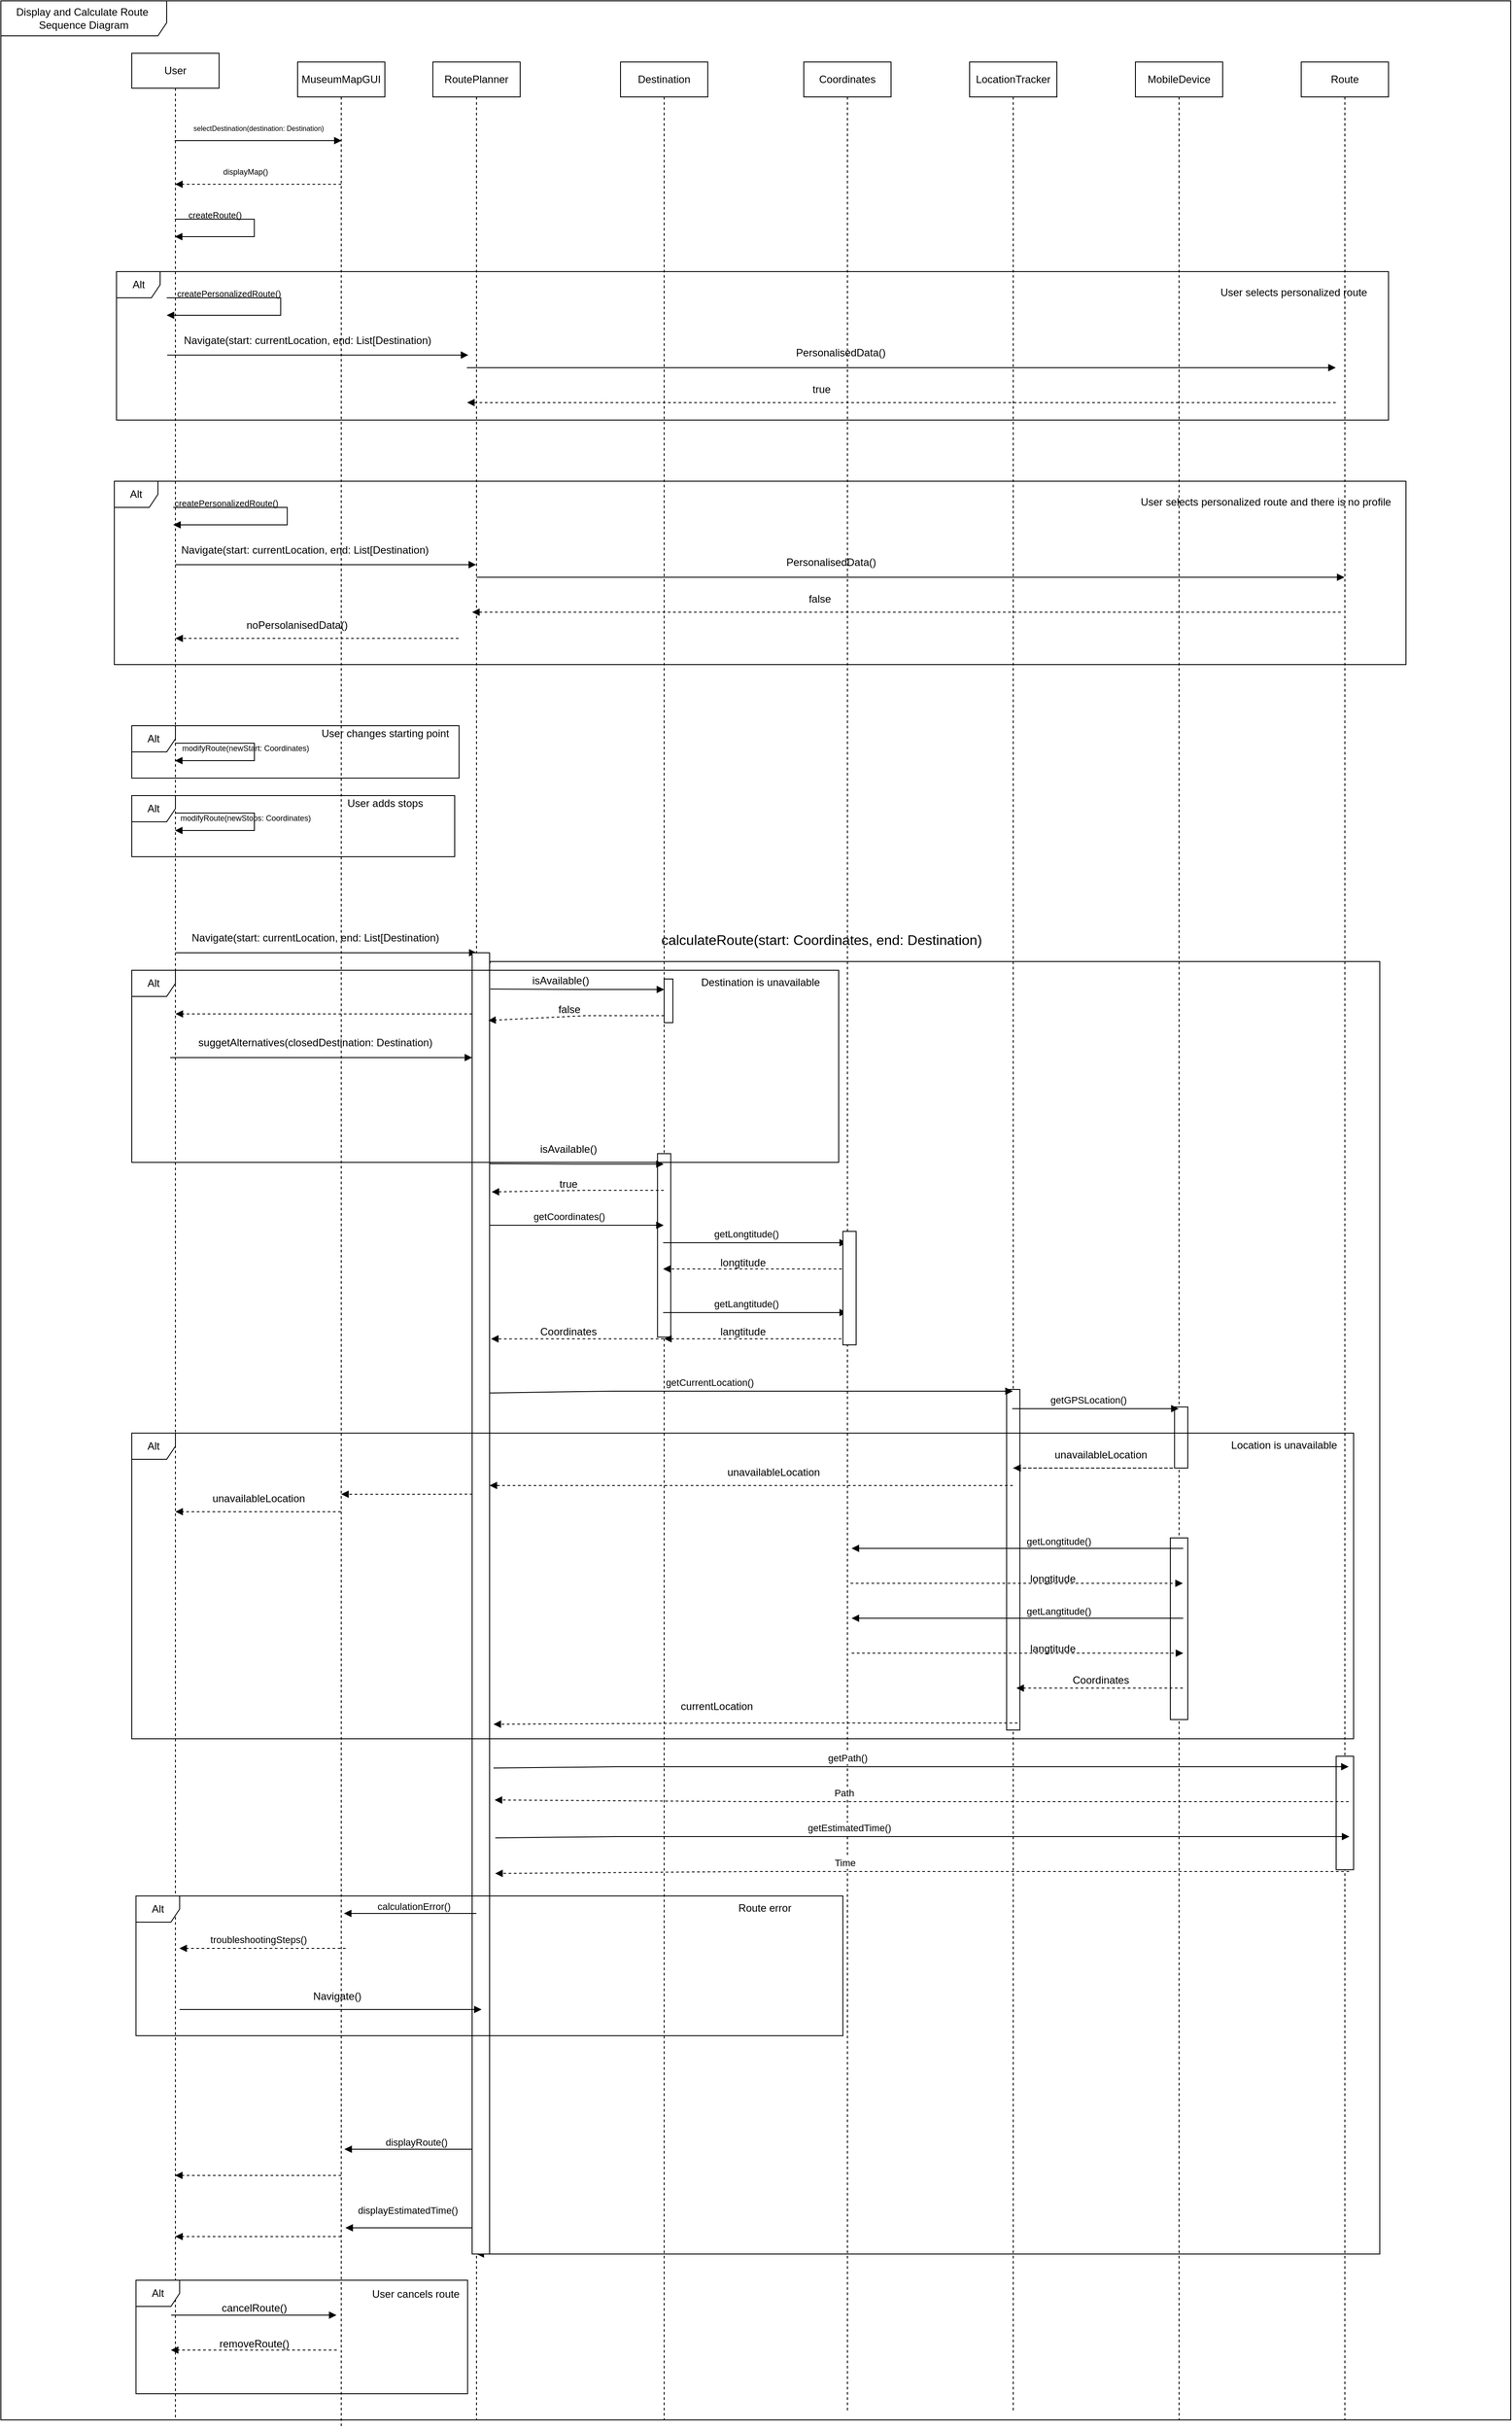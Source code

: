 <mxfile version="26.2.13">
  <diagram name="Page-1" id="kJih2EVv_8KnTAs_L_VF">
    <mxGraphModel dx="2938" dy="3334" grid="1" gridSize="10" guides="1" tooltips="1" connect="1" arrows="1" fold="1" page="1" pageScale="1" pageWidth="850" pageHeight="1100" math="0" shadow="0">
      <root>
        <mxCell id="0" />
        <mxCell id="1" parent="0" />
        <mxCell id="w3oup3Zo58hLr9Lpajqg-17" value="MobileDevice" style="shape=umlLifeline;perimeter=lifelinePerimeter;whiteSpace=wrap;html=1;container=1;dropTarget=0;collapsible=0;recursiveResize=0;outlineConnect=0;portConstraint=eastwest;newEdgeStyle={&quot;edgeStyle&quot;:&quot;elbowEdgeStyle&quot;,&quot;elbow&quot;:&quot;vertical&quot;,&quot;curved&quot;:0,&quot;rounded&quot;:0};" parent="1" vertex="1">
          <mxGeometry x="1250" y="-1460" width="100" height="2700" as="geometry" />
        </mxCell>
        <mxCell id="AUqQ7xuA4GsBrQX3amAf-10" value="" style="rounded=0;dashed=0;" parent="1" vertex="1">
          <mxGeometry x="1294.81" y="80" width="15.19" height="70" as="geometry" />
        </mxCell>
        <mxCell id="w3oup3Zo58hLr9Lpajqg-15" value="LocationTracker" style="shape=umlLifeline;perimeter=lifelinePerimeter;whiteSpace=wrap;html=1;container=1;dropTarget=0;collapsible=0;recursiveResize=0;outlineConnect=0;portConstraint=eastwest;newEdgeStyle={&quot;edgeStyle&quot;:&quot;elbowEdgeStyle&quot;,&quot;elbow&quot;:&quot;vertical&quot;,&quot;curved&quot;:0,&quot;rounded&quot;:0};" parent="1" vertex="1">
          <mxGeometry x="1060" y="-1460" width="100" height="2690" as="geometry" />
        </mxCell>
        <mxCell id="AUqQ7xuA4GsBrQX3amAf-7" value="" style="rounded=0;dashed=0;" parent="1" vertex="1">
          <mxGeometry x="1102.41" y="60" width="15.19" height="390" as="geometry" />
        </mxCell>
        <mxCell id="w3oup3Zo58hLr9Lpajqg-12" value="Destination" style="shape=umlLifeline;perimeter=lifelinePerimeter;whiteSpace=wrap;html=1;container=1;dropTarget=0;collapsible=0;recursiveResize=0;outlineConnect=0;portConstraint=eastwest;newEdgeStyle={&quot;edgeStyle&quot;:&quot;elbowEdgeStyle&quot;,&quot;elbow&quot;:&quot;vertical&quot;,&quot;curved&quot;:0,&quot;rounded&quot;:0};" parent="1" vertex="1">
          <mxGeometry x="660" y="-1460" width="100" height="2700" as="geometry" />
        </mxCell>
        <mxCell id="AUqQ7xuA4GsBrQX3amAf-4" value="" style="rounded=0;dashed=0;" parent="1" vertex="1">
          <mxGeometry x="702.4" y="-210" width="15.19" height="210" as="geometry" />
        </mxCell>
        <mxCell id="AUqQ7xuA4GsBrQX3amAf-2" value="" style="rounded=0;dashed=0;" parent="1" vertex="1">
          <mxGeometry x="1290" y="230" width="20" height="208" as="geometry" />
        </mxCell>
        <mxCell id="w3oup3Zo58hLr9Lpajqg-77" value="Route" style="shape=umlLifeline;perimeter=lifelinePerimeter;whiteSpace=wrap;html=1;container=1;dropTarget=0;collapsible=0;recursiveResize=0;outlineConnect=0;portConstraint=eastwest;newEdgeStyle={&quot;edgeStyle&quot;:&quot;elbowEdgeStyle&quot;,&quot;elbow&quot;:&quot;vertical&quot;,&quot;curved&quot;:0,&quot;rounded&quot;:0};" parent="1" vertex="1">
          <mxGeometry x="1440" y="-1460" width="100" height="2700" as="geometry" />
        </mxCell>
        <mxCell id="AUqQ7xuA4GsBrQX3amAf-1" value="" style="rounded=0;dashed=0;" parent="1" vertex="1">
          <mxGeometry x="1480" y="480" width="20" height="130" as="geometry" />
        </mxCell>
        <mxCell id="giSu3xgfnJtw4W87moCO-10" value="Display and Calculate Route&amp;nbsp;&lt;div&gt;Sequence Diagram&lt;/div&gt;" style="shape=umlFrame;whiteSpace=wrap;html=1;pointerEvents=0;width=190;height=40;" parent="1" vertex="1">
          <mxGeometry x="-50" y="-1530" width="1730" height="2770" as="geometry" />
        </mxCell>
        <mxCell id="w3oup3Zo58hLr9Lpajqg-8" value="User" style="shape=umlLifeline;perimeter=lifelinePerimeter;whiteSpace=wrap;html=1;container=1;dropTarget=0;collapsible=0;recursiveResize=0;outlineConnect=0;portConstraint=eastwest;newEdgeStyle={&quot;edgeStyle&quot;:&quot;elbowEdgeStyle&quot;,&quot;elbow&quot;:&quot;vertical&quot;,&quot;curved&quot;:0,&quot;rounded&quot;:0};" parent="1" vertex="1">
          <mxGeometry x="100" y="-1470" width="100" height="2710" as="geometry" />
        </mxCell>
        <mxCell id="w3oup3Zo58hLr9Lpajqg-11" value="RoutePlanner" style="shape=umlLifeline;perimeter=lifelinePerimeter;whiteSpace=wrap;html=1;container=1;dropTarget=0;collapsible=0;recursiveResize=0;outlineConnect=0;portConstraint=eastwest;newEdgeStyle={&quot;edgeStyle&quot;:&quot;elbowEdgeStyle&quot;,&quot;elbow&quot;:&quot;vertical&quot;,&quot;curved&quot;:0,&quot;rounded&quot;:0};" parent="1" vertex="1">
          <mxGeometry x="445" y="-1460" width="100" height="2700" as="geometry" />
        </mxCell>
        <mxCell id="w3oup3Zo58hLr9Lpajqg-13" value="Coordinates" style="shape=umlLifeline;perimeter=lifelinePerimeter;whiteSpace=wrap;html=1;container=1;dropTarget=0;collapsible=0;recursiveResize=0;outlineConnect=0;portConstraint=eastwest;newEdgeStyle={&quot;edgeStyle&quot;:&quot;elbowEdgeStyle&quot;,&quot;elbow&quot;:&quot;vertical&quot;,&quot;curved&quot;:0,&quot;rounded&quot;:0};" parent="1" vertex="1">
          <mxGeometry x="870" y="-1460" width="100" height="2690" as="geometry" />
        </mxCell>
        <mxCell id="w3oup3Zo58hLr9Lpajqg-18" value="MuseumMapGUI" style="shape=umlLifeline;perimeter=lifelinePerimeter;whiteSpace=wrap;html=1;container=1;dropTarget=0;collapsible=0;recursiveResize=0;outlineConnect=0;portConstraint=eastwest;newEdgeStyle={&quot;edgeStyle&quot;:&quot;elbowEdgeStyle&quot;,&quot;elbow&quot;:&quot;vertical&quot;,&quot;curved&quot;:0,&quot;rounded&quot;:0};" parent="1" vertex="1">
          <mxGeometry x="290" y="-1460" width="100" height="2710" as="geometry" />
        </mxCell>
        <mxCell id="w3oup3Zo58hLr9Lpajqg-23" value="" style="html=1;verticalAlign=bottom;labelBackgroundColor=none;endArrow=block;endFill=1;rounded=0;entryX=0.512;entryY=0.092;entryDx=0;entryDy=0;entryPerimeter=0;" parent="1" edge="1">
          <mxGeometry width="160" relative="1" as="geometry">
            <mxPoint x="149.194" y="-1370" as="sourcePoint" />
            <mxPoint x="340.43" y="-1370" as="targetPoint" />
          </mxGeometry>
        </mxCell>
        <mxCell id="w3oup3Zo58hLr9Lpajqg-29" value="&lt;font style=&quot;font-size: 8px;&quot;&gt;selectDestination(destination: Destination)&lt;/font&gt;" style="text;html=1;align=center;verticalAlign=middle;resizable=0;points=[];autosize=1;strokeColor=none;fillColor=none;" parent="1" vertex="1">
          <mxGeometry x="159.87" y="-1400" width="170" height="30" as="geometry" />
        </mxCell>
        <mxCell id="w3oup3Zo58hLr9Lpajqg-32" value="&lt;font style=&quot;font-size: 9px;&quot;&gt;displayMap()&lt;/font&gt;" style="text;html=1;align=center;verticalAlign=middle;resizable=0;points=[];autosize=1;strokeColor=none;fillColor=none;" parent="1" vertex="1">
          <mxGeometry x="189.87" y="-1350" width="80" height="30" as="geometry" />
        </mxCell>
        <mxCell id="w3oup3Zo58hLr9Lpajqg-33" value="&lt;font&gt;createRoute()&lt;/font&gt;" style="text;html=1;align=center;verticalAlign=middle;resizable=0;points=[];autosize=1;strokeColor=none;fillColor=none;fontSize=10;" parent="1" vertex="1">
          <mxGeometry x="154.87" y="-1300" width="80" height="30" as="geometry" />
        </mxCell>
        <mxCell id="w3oup3Zo58hLr9Lpajqg-34" value="" style="html=1;verticalAlign=bottom;labelBackgroundColor=none;endArrow=block;endFill=1;rounded=0;exitX=1.044;exitY=0.008;exitDx=0;exitDy=0;exitPerimeter=0;" parent="1" source="w3oup3Zo58hLr9Lpajqg-95" target="w3oup3Zo58hLr9Lpajqg-11" edge="1">
          <mxGeometry width="160" relative="1" as="geometry">
            <mxPoint x="425.0" y="-440" as="sourcePoint" />
            <mxPoint x="664.8" y="-440" as="targetPoint" />
            <Array as="points">
              <mxPoint x="510" y="-430" />
              <mxPoint x="550" y="-430" />
              <mxPoint x="1530" y="-430" />
              <mxPoint x="1530" y="410" />
              <mxPoint x="1530" y="1050" />
              <mxPoint x="1020" y="1050" />
            </Array>
          </mxGeometry>
        </mxCell>
        <mxCell id="w3oup3Zo58hLr9Lpajqg-38" value="" style="html=1;verticalAlign=bottom;labelBackgroundColor=none;endArrow=block;endFill=1;rounded=0;entryX=0.25;entryY=0;entryDx=0;entryDy=0;" parent="1" source="w3oup3Zo58hLr9Lpajqg-8" target="w3oup3Zo58hLr9Lpajqg-95" edge="1">
          <mxGeometry width="160" relative="1" as="geometry">
            <mxPoint x="190.0" y="-450" as="sourcePoint" />
            <mxPoint x="309.8" y="-450" as="targetPoint" />
            <Array as="points">
              <mxPoint x="320" y="-440" />
            </Array>
          </mxGeometry>
        </mxCell>
        <mxCell id="w3oup3Zo58hLr9Lpajqg-39" value="Navigate(start: currentLocation, end: List[Destination)" style="text;html=1;align=center;verticalAlign=middle;resizable=0;points=[];autosize=1;strokeColor=none;fillColor=none;" parent="1" vertex="1">
          <mxGeometry x="155" y="-472" width="310" height="30" as="geometry" />
        </mxCell>
        <mxCell id="w3oup3Zo58hLr9Lpajqg-35" value="&lt;font style=&quot;font-size: 16px;&quot;&gt;calculateRoute(start: Coordinates, end: Destination)&lt;/font&gt;" style="text;html=1;align=center;verticalAlign=middle;resizable=0;points=[];autosize=1;strokeColor=none;fillColor=none;" parent="1" vertex="1">
          <mxGeometry x="695" y="-470" width="390" height="30" as="geometry" />
        </mxCell>
        <mxCell id="w3oup3Zo58hLr9Lpajqg-42" value="" style="html=1;verticalAlign=bottom;labelBackgroundColor=none;endArrow=block;endFill=1;rounded=0;exitX=1.017;exitY=0.07;exitDx=0;exitDy=0;exitPerimeter=0;" parent="1" edge="1">
          <mxGeometry width="160" relative="1" as="geometry">
            <mxPoint x="510.34" y="-198.5" as="sourcePoint" />
            <mxPoint x="709.5" y="-198" as="targetPoint" />
            <Array as="points">
              <mxPoint x="610" y="-198" />
            </Array>
          </mxGeometry>
        </mxCell>
        <mxCell id="w3oup3Zo58hLr9Lpajqg-44" value="" style="html=1;verticalAlign=bottom;labelBackgroundColor=none;endArrow=block;endFill=1;dashed=1;rounded=0;entryX=1.117;entryY=0.108;entryDx=0;entryDy=0;entryPerimeter=0;" parent="1" edge="1">
          <mxGeometry width="160" relative="1" as="geometry">
            <mxPoint x="709.5" y="-168" as="sourcePoint" />
            <mxPoint x="512.34" y="-166.2" as="targetPoint" />
            <Array as="points">
              <mxPoint x="620" y="-168" />
            </Array>
          </mxGeometry>
        </mxCell>
        <mxCell id="w3oup3Zo58hLr9Lpajqg-45" value="true" style="text;html=1;align=center;verticalAlign=middle;resizable=0;points=[];autosize=1;strokeColor=none;fillColor=none;" parent="1" vertex="1">
          <mxGeometry x="580" y="-190" width="40" height="30" as="geometry" />
        </mxCell>
        <mxCell id="w3oup3Zo58hLr9Lpajqg-46" value="" style="html=1;verticalAlign=bottom;labelBackgroundColor=none;endArrow=block;endFill=1;rounded=0;exitX=1.017;exitY=0.153;exitDx=0;exitDy=0;exitPerimeter=0;" parent="1" edge="1">
          <mxGeometry width="160" relative="1" as="geometry">
            <mxPoint x="510.34" y="-127.95" as="sourcePoint" />
            <mxPoint x="709.5" y="-128" as="targetPoint" />
            <Array as="points">
              <mxPoint x="610" y="-128" />
            </Array>
          </mxGeometry>
        </mxCell>
        <mxCell id="w3oup3Zo58hLr9Lpajqg-47" value="getCoordinates()" style="edgeLabel;html=1;align=center;verticalAlign=middle;resizable=0;points=[];" parent="w3oup3Zo58hLr9Lpajqg-46" vertex="1" connectable="0">
          <mxGeometry x="-0.193" y="1" relative="1" as="geometry">
            <mxPoint x="10" y="-9" as="offset" />
          </mxGeometry>
        </mxCell>
        <mxCell id="w3oup3Zo58hLr9Lpajqg-48" value="" style="html=1;verticalAlign=bottom;labelBackgroundColor=none;endArrow=block;endFill=1;rounded=0;" parent="1" edge="1">
          <mxGeometry width="160" relative="1" as="geometry">
            <mxPoint x="708.833" y="-108" as="sourcePoint" />
            <mxPoint x="919.5" y="-108" as="targetPoint" />
            <Array as="points">
              <mxPoint x="810" y="-108" />
            </Array>
          </mxGeometry>
        </mxCell>
        <mxCell id="w3oup3Zo58hLr9Lpajqg-49" value="getLongtitude()" style="edgeLabel;html=1;align=center;verticalAlign=middle;resizable=0;points=[];" parent="w3oup3Zo58hLr9Lpajqg-48" vertex="1" connectable="0">
          <mxGeometry x="-0.193" y="1" relative="1" as="geometry">
            <mxPoint x="10" y="-9" as="offset" />
          </mxGeometry>
        </mxCell>
        <mxCell id="w3oup3Zo58hLr9Lpajqg-50" value="" style="html=1;verticalAlign=bottom;labelBackgroundColor=none;endArrow=block;endFill=1;dashed=1;rounded=0;" parent="1" edge="1">
          <mxGeometry width="160" relative="1" as="geometry">
            <mxPoint x="919.5" y="-78" as="sourcePoint" />
            <mxPoint x="708.833" y="-78" as="targetPoint" />
            <Array as="points">
              <mxPoint x="810" y="-78" />
            </Array>
          </mxGeometry>
        </mxCell>
        <mxCell id="w3oup3Zo58hLr9Lpajqg-51" value="longtitude" style="text;html=1;align=center;verticalAlign=middle;resizable=0;points=[];autosize=1;strokeColor=none;fillColor=none;" parent="1" vertex="1">
          <mxGeometry x="760" y="-100" width="80" height="30" as="geometry" />
        </mxCell>
        <mxCell id="w3oup3Zo58hLr9Lpajqg-52" value="" style="html=1;verticalAlign=bottom;labelBackgroundColor=none;endArrow=block;endFill=1;rounded=0;" parent="1" edge="1">
          <mxGeometry width="160" relative="1" as="geometry">
            <mxPoint x="708.833" y="-28" as="sourcePoint" />
            <mxPoint x="919.5" y="-28" as="targetPoint" />
            <Array as="points">
              <mxPoint x="810" y="-28" />
            </Array>
          </mxGeometry>
        </mxCell>
        <mxCell id="w3oup3Zo58hLr9Lpajqg-53" value="getLangtitude()" style="edgeLabel;html=1;align=center;verticalAlign=middle;resizable=0;points=[];" parent="w3oup3Zo58hLr9Lpajqg-52" vertex="1" connectable="0">
          <mxGeometry x="-0.193" y="1" relative="1" as="geometry">
            <mxPoint x="10" y="-9" as="offset" />
          </mxGeometry>
        </mxCell>
        <mxCell id="w3oup3Zo58hLr9Lpajqg-54" value="" style="html=1;verticalAlign=bottom;labelBackgroundColor=none;endArrow=block;endFill=1;dashed=1;rounded=0;" parent="1" edge="1">
          <mxGeometry width="160" relative="1" as="geometry">
            <mxPoint x="919" y="2" as="sourcePoint" />
            <mxPoint x="710" y="2" as="targetPoint" />
            <Array as="points">
              <mxPoint x="810" y="2" />
            </Array>
          </mxGeometry>
        </mxCell>
        <mxCell id="w3oup3Zo58hLr9Lpajqg-55" value="langtitude" style="text;html=1;align=center;verticalAlign=middle;resizable=0;points=[];autosize=1;strokeColor=none;fillColor=none;" parent="1" vertex="1">
          <mxGeometry x="760" y="-21" width="80" height="30" as="geometry" />
        </mxCell>
        <mxCell id="w3oup3Zo58hLr9Lpajqg-56" value="" style="html=1;verticalAlign=bottom;labelBackgroundColor=none;endArrow=block;endFill=1;dashed=1;rounded=0;entryX=1.083;entryY=0.306;entryDx=0;entryDy=0;entryPerimeter=0;" parent="1" edge="1">
          <mxGeometry width="160" relative="1" as="geometry">
            <mxPoint x="709.5" y="2" as="sourcePoint" />
            <mxPoint x="511.66" y="2.1" as="targetPoint" />
            <Array as="points">
              <mxPoint x="600" y="2" />
            </Array>
          </mxGeometry>
        </mxCell>
        <mxCell id="w3oup3Zo58hLr9Lpajqg-57" value="Coordinates" style="text;html=1;align=center;verticalAlign=middle;resizable=0;points=[];autosize=1;strokeColor=none;fillColor=none;" parent="1" vertex="1">
          <mxGeometry x="555" y="-21" width="90" height="30" as="geometry" />
        </mxCell>
        <mxCell id="w3oup3Zo58hLr9Lpajqg-58" value="" style="html=1;verticalAlign=bottom;labelBackgroundColor=none;endArrow=block;endFill=1;rounded=0;exitX=0.95;exitY=0.379;exitDx=0;exitDy=0;exitPerimeter=0;" parent="1" edge="1">
          <mxGeometry width="160" relative="1" as="geometry">
            <mxPoint x="509.0" y="64.15" as="sourcePoint" />
            <mxPoint x="1109.5" y="62" as="targetPoint" />
            <Array as="points">
              <mxPoint x="611" y="62.47" />
              <mxPoint x="650" y="62" />
              <mxPoint x="680" y="62" />
            </Array>
          </mxGeometry>
        </mxCell>
        <mxCell id="w3oup3Zo58hLr9Lpajqg-59" value="getCurrentLocation()" style="edgeLabel;html=1;align=center;verticalAlign=middle;resizable=0;points=[];" parent="w3oup3Zo58hLr9Lpajqg-58" vertex="1" connectable="0">
          <mxGeometry x="-0.193" y="1" relative="1" as="geometry">
            <mxPoint x="10" y="-9" as="offset" />
          </mxGeometry>
        </mxCell>
        <mxCell id="w3oup3Zo58hLr9Lpajqg-60" value="" style="html=1;verticalAlign=bottom;labelBackgroundColor=none;endArrow=block;endFill=1;rounded=0;" parent="1" edge="1">
          <mxGeometry width="160" relative="1" as="geometry">
            <mxPoint x="1108.833" y="82" as="sourcePoint" />
            <mxPoint x="1299.5" y="82" as="targetPoint" />
            <Array as="points">
              <mxPoint x="1140" y="82" />
              <mxPoint x="1230" y="82" />
            </Array>
          </mxGeometry>
        </mxCell>
        <mxCell id="w3oup3Zo58hLr9Lpajqg-61" value="getGPSLocation()" style="edgeLabel;html=1;align=center;verticalAlign=middle;resizable=0;points=[];" parent="w3oup3Zo58hLr9Lpajqg-60" vertex="1" connectable="0">
          <mxGeometry x="-0.193" y="1" relative="1" as="geometry">
            <mxPoint x="10" y="-9" as="offset" />
          </mxGeometry>
        </mxCell>
        <mxCell id="w3oup3Zo58hLr9Lpajqg-62" value="" style="html=1;verticalAlign=bottom;labelBackgroundColor=none;endArrow=block;endFill=1;rounded=0;" parent="1" edge="1">
          <mxGeometry width="160" relative="1" as="geometry">
            <mxPoint x="1304.76" y="242" as="sourcePoint" />
            <mxPoint x="924.851" y="242" as="targetPoint" />
            <Array as="points">
              <mxPoint x="1165.26" y="242" />
            </Array>
          </mxGeometry>
        </mxCell>
        <mxCell id="w3oup3Zo58hLr9Lpajqg-63" value="getLongtitude()" style="edgeLabel;html=1;align=center;verticalAlign=middle;resizable=0;points=[];" parent="w3oup3Zo58hLr9Lpajqg-62" vertex="1" connectable="0">
          <mxGeometry x="-0.193" y="1" relative="1" as="geometry">
            <mxPoint x="10" y="-9" as="offset" />
          </mxGeometry>
        </mxCell>
        <mxCell id="w3oup3Zo58hLr9Lpajqg-64" value="" style="html=1;verticalAlign=bottom;labelBackgroundColor=none;endArrow=block;endFill=1;rounded=0;" parent="1" edge="1">
          <mxGeometry width="160" relative="1" as="geometry">
            <mxPoint x="1304.76" y="322" as="sourcePoint" />
            <mxPoint x="924.851" y="322" as="targetPoint" />
            <Array as="points">
              <mxPoint x="1110.76" y="322" />
            </Array>
          </mxGeometry>
        </mxCell>
        <mxCell id="w3oup3Zo58hLr9Lpajqg-65" value="getLangtitude()" style="edgeLabel;html=1;align=center;verticalAlign=middle;resizable=0;points=[];" parent="w3oup3Zo58hLr9Lpajqg-64" vertex="1" connectable="0">
          <mxGeometry x="-0.193" y="1" relative="1" as="geometry">
            <mxPoint x="10" y="-9" as="offset" />
          </mxGeometry>
        </mxCell>
        <mxCell id="w3oup3Zo58hLr9Lpajqg-66" value="" style="html=1;verticalAlign=bottom;labelBackgroundColor=none;endArrow=block;endFill=1;dashed=1;rounded=0;" parent="1" edge="1">
          <mxGeometry width="160" relative="1" as="geometry">
            <mxPoint x="923.643" y="282" as="sourcePoint" />
            <mxPoint x="1304.31" y="282" as="targetPoint" />
            <Array as="points">
              <mxPoint x="1110.31" y="282" />
            </Array>
          </mxGeometry>
        </mxCell>
        <mxCell id="w3oup3Zo58hLr9Lpajqg-67" value="" style="html=1;verticalAlign=bottom;labelBackgroundColor=none;endArrow=block;endFill=1;dashed=1;rounded=0;" parent="1" edge="1">
          <mxGeometry width="160" relative="1" as="geometry">
            <mxPoint x="924.851" y="362" as="sourcePoint" />
            <mxPoint x="1304.76" y="362" as="targetPoint" />
            <Array as="points">
              <mxPoint x="1120.76" y="362" />
            </Array>
          </mxGeometry>
        </mxCell>
        <mxCell id="w3oup3Zo58hLr9Lpajqg-68" value="langtitude" style="text;html=1;align=center;verticalAlign=middle;resizable=0;points=[];autosize=1;strokeColor=none;fillColor=none;" parent="1" vertex="1">
          <mxGeometry x="1114.81" y="342" width="80" height="30" as="geometry" />
        </mxCell>
        <mxCell id="w3oup3Zo58hLr9Lpajqg-69" value="longtitude" style="text;html=1;align=center;verticalAlign=middle;resizable=0;points=[];autosize=1;strokeColor=none;fillColor=none;" parent="1" vertex="1">
          <mxGeometry x="1114.81" y="262" width="80" height="30" as="geometry" />
        </mxCell>
        <mxCell id="w3oup3Zo58hLr9Lpajqg-71" value="" style="html=1;verticalAlign=bottom;labelBackgroundColor=none;endArrow=block;endFill=1;dashed=1;rounded=0;" parent="1" edge="1">
          <mxGeometry width="160" relative="1" as="geometry">
            <mxPoint x="1304.31" y="402" as="sourcePoint" />
            <mxPoint x="1113.643" y="402" as="targetPoint" />
            <Array as="points">
              <mxPoint x="1205.81" y="402" />
            </Array>
          </mxGeometry>
        </mxCell>
        <mxCell id="w3oup3Zo58hLr9Lpajqg-72" value="Coordinates" style="text;html=1;align=center;verticalAlign=middle;resizable=0;points=[];autosize=1;strokeColor=none;fillColor=none;" parent="1" vertex="1">
          <mxGeometry x="1164.81" y="378" width="90" height="30" as="geometry" />
        </mxCell>
        <mxCell id="w3oup3Zo58hLr9Lpajqg-75" value="" style="html=1;verticalAlign=bottom;labelBackgroundColor=none;endArrow=block;endFill=1;dashed=1;rounded=0;entryX=0.983;entryY=0.684;entryDx=0;entryDy=0;entryPerimeter=0;" parent="1" edge="1">
          <mxGeometry width="160" relative="1" as="geometry">
            <mxPoint x="1114.81" y="442" as="sourcePoint" />
            <mxPoint x="514.47" y="443.4" as="targetPoint" />
            <Array as="points">
              <mxPoint x="776.31" y="442" />
            </Array>
          </mxGeometry>
        </mxCell>
        <mxCell id="w3oup3Zo58hLr9Lpajqg-76" value="currentLocation" style="text;html=1;align=center;verticalAlign=middle;resizable=0;points=[];autosize=1;strokeColor=none;fillColor=none;" parent="1" vertex="1">
          <mxGeometry x="714.81" y="408" width="110" height="30" as="geometry" />
        </mxCell>
        <mxCell id="w3oup3Zo58hLr9Lpajqg-78" value="" style="html=1;verticalAlign=bottom;labelBackgroundColor=none;endArrow=block;endFill=1;rounded=0;exitX=0.983;exitY=0.743;exitDx=0;exitDy=0;exitPerimeter=0;" parent="1" edge="1">
          <mxGeometry width="160" relative="1" as="geometry">
            <mxPoint x="514.47" y="493.55" as="sourcePoint" />
            <mxPoint x="1494.31" y="492" as="targetPoint" />
            <Array as="points">
              <mxPoint x="615.81" y="492.47" />
              <mxPoint x="654.81" y="492" />
            </Array>
          </mxGeometry>
        </mxCell>
        <mxCell id="w3oup3Zo58hLr9Lpajqg-79" value="getPath()" style="edgeLabel;html=1;align=center;verticalAlign=middle;resizable=0;points=[];" parent="w3oup3Zo58hLr9Lpajqg-78" vertex="1" connectable="0">
          <mxGeometry x="-0.193" y="1" relative="1" as="geometry">
            <mxPoint x="10" y="-9" as="offset" />
          </mxGeometry>
        </mxCell>
        <mxCell id="w3oup3Zo58hLr9Lpajqg-81" value="" style="html=1;verticalAlign=bottom;labelBackgroundColor=none;endArrow=block;endFill=1;dashed=1;rounded=0;entryX=1.05;entryY=0.786;entryDx=0;entryDy=0;entryPerimeter=0;" parent="1" edge="1">
          <mxGeometry width="160" relative="1" as="geometry">
            <mxPoint x="1494.31" y="532" as="sourcePoint" />
            <mxPoint x="515.81" y="530.1" as="targetPoint" />
            <Array as="points">
              <mxPoint x="815.81" y="532" />
            </Array>
          </mxGeometry>
        </mxCell>
        <mxCell id="w3oup3Zo58hLr9Lpajqg-82" value="Path" style="edgeLabel;html=1;align=center;verticalAlign=middle;resizable=0;points=[];" parent="w3oup3Zo58hLr9Lpajqg-81" vertex="1" connectable="0">
          <mxGeometry x="0.185" y="-6" relative="1" as="geometry">
            <mxPoint x="1" y="-4" as="offset" />
          </mxGeometry>
        </mxCell>
        <mxCell id="w3oup3Zo58hLr9Lpajqg-83" value="" style="html=1;verticalAlign=bottom;labelBackgroundColor=none;endArrow=block;endFill=1;rounded=0;exitX=1.083;exitY=0.837;exitDx=0;exitDy=0;exitPerimeter=0;" parent="1" edge="1">
          <mxGeometry width="160" relative="1" as="geometry">
            <mxPoint x="516.47" y="573.45" as="sourcePoint" />
            <mxPoint x="1495.18" y="572" as="targetPoint" />
            <Array as="points">
              <mxPoint x="616.18" y="572.47" />
              <mxPoint x="655.18" y="572" />
            </Array>
          </mxGeometry>
        </mxCell>
        <mxCell id="w3oup3Zo58hLr9Lpajqg-84" value="getEstimatedTime()" style="edgeLabel;html=1;align=center;verticalAlign=middle;resizable=0;points=[];" parent="w3oup3Zo58hLr9Lpajqg-83" vertex="1" connectable="0">
          <mxGeometry x="-0.193" y="1" relative="1" as="geometry">
            <mxPoint x="10" y="-9" as="offset" />
          </mxGeometry>
        </mxCell>
        <mxCell id="w3oup3Zo58hLr9Lpajqg-85" value="" style="html=1;verticalAlign=bottom;labelBackgroundColor=none;endArrow=block;endFill=1;dashed=1;rounded=0;entryX=1.083;entryY=0.885;entryDx=0;entryDy=0;entryPerimeter=0;" parent="1" edge="1">
          <mxGeometry width="160" relative="1" as="geometry">
            <mxPoint x="1494.81" y="612" as="sourcePoint" />
            <mxPoint x="516.47" y="614.25" as="targetPoint" />
            <Array as="points">
              <mxPoint x="815.81" y="612" />
            </Array>
          </mxGeometry>
        </mxCell>
        <mxCell id="w3oup3Zo58hLr9Lpajqg-86" value="Time" style="edgeLabel;html=1;align=center;verticalAlign=middle;resizable=0;points=[];" parent="w3oup3Zo58hLr9Lpajqg-85" vertex="1" connectable="0">
          <mxGeometry x="0.185" y="-6" relative="1" as="geometry">
            <mxPoint x="1" y="-4" as="offset" />
          </mxGeometry>
        </mxCell>
        <mxCell id="w3oup3Zo58hLr9Lpajqg-87" value="" style="html=1;verticalAlign=bottom;labelBackgroundColor=none;endArrow=block;endFill=1;rounded=0;" parent="1" edge="1">
          <mxGeometry width="160" relative="1" as="geometry">
            <mxPoint x="499.31" y="930" as="sourcePoint" />
            <mxPoint x="343.643" y="930" as="targetPoint" />
            <Array as="points">
              <mxPoint x="396.15" y="930" />
            </Array>
          </mxGeometry>
        </mxCell>
        <mxCell id="w3oup3Zo58hLr9Lpajqg-88" value="displayRoute()" style="edgeLabel;html=1;align=center;verticalAlign=middle;resizable=0;points=[];" parent="w3oup3Zo58hLr9Lpajqg-87" vertex="1" connectable="0">
          <mxGeometry x="-0.193" y="1" relative="1" as="geometry">
            <mxPoint x="-11" y="-9" as="offset" />
          </mxGeometry>
        </mxCell>
        <mxCell id="w3oup3Zo58hLr9Lpajqg-89" value="" style="html=1;verticalAlign=bottom;labelBackgroundColor=none;endArrow=block;endFill=1;rounded=0;" parent="1" edge="1">
          <mxGeometry width="160" relative="1" as="geometry">
            <mxPoint x="499.31" y="1020" as="sourcePoint" />
            <mxPoint x="344.81" y="1020" as="targetPoint" />
            <Array as="points">
              <mxPoint x="396.15" y="1020" />
            </Array>
          </mxGeometry>
        </mxCell>
        <mxCell id="w3oup3Zo58hLr9Lpajqg-90" value="displayEstimatedTime()" style="edgeLabel;html=1;align=center;verticalAlign=middle;resizable=0;points=[];" parent="w3oup3Zo58hLr9Lpajqg-89" vertex="1" connectable="0">
          <mxGeometry x="-0.193" y="1" relative="1" as="geometry">
            <mxPoint x="-21" y="-21" as="offset" />
          </mxGeometry>
        </mxCell>
        <mxCell id="w3oup3Zo58hLr9Lpajqg-91" value="" style="html=1;verticalAlign=bottom;labelBackgroundColor=none;endArrow=block;endFill=1;dashed=1;rounded=0;" parent="1" edge="1">
          <mxGeometry width="160" relative="1" as="geometry">
            <mxPoint x="340.02" y="960" as="sourcePoint" />
            <mxPoint x="149.591" y="960" as="targetPoint" />
          </mxGeometry>
        </mxCell>
        <mxCell id="w3oup3Zo58hLr9Lpajqg-92" value="" style="html=1;verticalAlign=bottom;labelBackgroundColor=none;endArrow=block;endFill=1;dashed=1;rounded=0;" parent="1" edge="1">
          <mxGeometry width="160" relative="1" as="geometry">
            <mxPoint x="339.81" y="1030" as="sourcePoint" />
            <mxPoint x="149.81" y="1030" as="targetPoint" />
          </mxGeometry>
        </mxCell>
        <mxCell id="w3oup3Zo58hLr9Lpajqg-95" value="" style="rounded=0;dashed=0;" parent="1" vertex="1">
          <mxGeometry x="490" y="-440" width="20" height="1490" as="geometry" />
        </mxCell>
        <mxCell id="w3oup3Zo58hLr9Lpajqg-104" value="" style="html=1;verticalAlign=bottom;labelBackgroundColor=none;endArrow=block;endFill=1;dashed=1;rounded=0;" parent="1" edge="1">
          <mxGeometry width="160" relative="1" as="geometry">
            <mxPoint x="340.04" y="-1320" as="sourcePoint" />
            <mxPoint x="149.707" y="-1320" as="targetPoint" />
            <Array as="points">
              <mxPoint x="298.54" y="-1320" />
            </Array>
          </mxGeometry>
        </mxCell>
        <mxCell id="w3oup3Zo58hLr9Lpajqg-106" value="" style="html=1;verticalAlign=bottom;labelBackgroundColor=none;endArrow=block;endFill=1;rounded=0;" parent="1" edge="1">
          <mxGeometry width="160" relative="1" as="geometry">
            <mxPoint x="149.5" y="-680" as="sourcePoint" />
            <mxPoint x="149.5" y="-660" as="targetPoint" />
            <Array as="points">
              <mxPoint x="180.5" y="-680" />
              <mxPoint x="240.5" y="-680" />
              <mxPoint x="240.5" y="-660" />
              <mxPoint x="210.5" y="-660" />
            </Array>
          </mxGeometry>
        </mxCell>
        <mxCell id="w3oup3Zo58hLr9Lpajqg-108" value="Alt" style="shape=umlFrame;whiteSpace=wrap;html=1;pointerEvents=0;recursiveResize=0;container=1;collapsible=0;width=50;" parent="1" vertex="1">
          <mxGeometry x="100" y="-700" width="375" height="60" as="geometry" />
        </mxCell>
        <mxCell id="w3oup3Zo58hLr9Lpajqg-109" value="User changes starting point" style="text;align=center;html=1;" parent="w3oup3Zo58hLr9Lpajqg-108" vertex="1">
          <mxGeometry width="100" height="60" relative="1" as="geometry">
            <mxPoint x="240" y="-5" as="offset" />
          </mxGeometry>
        </mxCell>
        <mxCell id="w3oup3Zo58hLr9Lpajqg-107" value="&lt;font style=&quot;font-size: 9px;&quot;&gt;modifyRoute(newStart: Coordinates)&lt;/font&gt;" style="text;html=1;align=center;verticalAlign=middle;resizable=0;points=[];autosize=1;strokeColor=none;fillColor=none;" parent="w3oup3Zo58hLr9Lpajqg-108" vertex="1">
          <mxGeometry x="45" y="10" width="170" height="30" as="geometry" />
        </mxCell>
        <mxCell id="w3oup3Zo58hLr9Lpajqg-110" value="" style="html=1;verticalAlign=bottom;labelBackgroundColor=none;endArrow=block;endFill=1;rounded=0;" parent="1" edge="1">
          <mxGeometry width="160" relative="1" as="geometry">
            <mxPoint x="149.5" y="-600" as="sourcePoint" />
            <mxPoint x="149.5" y="-580" as="targetPoint" />
            <Array as="points">
              <mxPoint x="180.5" y="-600" />
              <mxPoint x="240.5" y="-600" />
              <mxPoint x="240.5" y="-580" />
              <mxPoint x="210.5" y="-580" />
            </Array>
          </mxGeometry>
        </mxCell>
        <mxCell id="w3oup3Zo58hLr9Lpajqg-111" value="Alt" style="shape=umlFrame;whiteSpace=wrap;html=1;pointerEvents=0;recursiveResize=0;container=1;collapsible=0;width=50;" parent="1" vertex="1">
          <mxGeometry x="100" y="-620" width="370" height="70" as="geometry" />
        </mxCell>
        <mxCell id="w3oup3Zo58hLr9Lpajqg-112" value="User adds stops" style="text;align=center;html=1;" parent="w3oup3Zo58hLr9Lpajqg-111" vertex="1">
          <mxGeometry width="100" height="60" relative="1" as="geometry">
            <mxPoint x="240" y="-5" as="offset" />
          </mxGeometry>
        </mxCell>
        <mxCell id="w3oup3Zo58hLr9Lpajqg-113" value="&lt;font style=&quot;font-size: 9px;&quot;&gt;modifyRoute(newStops: Coordinates)&lt;/font&gt;" style="text;html=1;align=center;verticalAlign=middle;resizable=0;points=[];autosize=1;strokeColor=none;fillColor=none;" parent="w3oup3Zo58hLr9Lpajqg-111" vertex="1">
          <mxGeometry x="45" y="10" width="170" height="30" as="geometry" />
        </mxCell>
        <mxCell id="w3oup3Zo58hLr9Lpajqg-115" value="Alt" style="shape=umlFrame;whiteSpace=wrap;html=1;pointerEvents=0;recursiveResize=0;container=1;collapsible=0;width=50;" parent="1" vertex="1">
          <mxGeometry x="104.81" y="1080" width="380" height="130" as="geometry" />
        </mxCell>
        <mxCell id="w3oup3Zo58hLr9Lpajqg-116" value="User cancels route" style="text;align=center;html=1;" parent="w3oup3Zo58hLr9Lpajqg-115" vertex="1">
          <mxGeometry width="100" height="60" relative="1" as="geometry">
            <mxPoint x="270" y="2" as="offset" />
          </mxGeometry>
        </mxCell>
        <mxCell id="w3oup3Zo58hLr9Lpajqg-114" value="" style="html=1;verticalAlign=bottom;labelBackgroundColor=none;endArrow=block;endFill=1;rounded=0;" parent="w3oup3Zo58hLr9Lpajqg-115" edge="1">
          <mxGeometry width="160" relative="1" as="geometry">
            <mxPoint x="40.265" y="40" as="sourcePoint" />
            <mxPoint x="229.73" y="40" as="targetPoint" />
            <Array as="points">
              <mxPoint x="70.23" y="40" />
              <mxPoint x="110.23" y="40" />
              <mxPoint x="130.23" y="40" />
            </Array>
          </mxGeometry>
        </mxCell>
        <mxCell id="w3oup3Zo58hLr9Lpajqg-117" value="&lt;font&gt;cancelRoute()&lt;/font&gt;" style="text;html=1;align=center;verticalAlign=middle;resizable=0;points=[];autosize=1;strokeColor=none;fillColor=none;" parent="w3oup3Zo58hLr9Lpajqg-115" vertex="1">
          <mxGeometry x="85" y="17" width="100" height="30" as="geometry" />
        </mxCell>
        <mxCell id="w3oup3Zo58hLr9Lpajqg-120" value="" style="html=1;verticalAlign=bottom;labelBackgroundColor=none;endArrow=block;endFill=1;dashed=1;rounded=0;" parent="w3oup3Zo58hLr9Lpajqg-115" edge="1">
          <mxGeometry width="160" relative="1" as="geometry">
            <mxPoint x="230" y="80" as="sourcePoint" />
            <mxPoint x="40" y="80" as="targetPoint" />
          </mxGeometry>
        </mxCell>
        <mxCell id="w3oup3Zo58hLr9Lpajqg-121" value="removeRoute()" style="text;html=1;align=center;verticalAlign=middle;resizable=0;points=[];autosize=1;strokeColor=none;fillColor=none;" parent="w3oup3Zo58hLr9Lpajqg-115" vertex="1">
          <mxGeometry x="85" y="58" width="100" height="30" as="geometry" />
        </mxCell>
        <mxCell id="w3oup3Zo58hLr9Lpajqg-122" value="isAvailable()" style="text;html=1;align=center;verticalAlign=middle;resizable=0;points=[];autosize=1;strokeColor=none;fillColor=none;" parent="1" vertex="1">
          <mxGeometry x="555" y="-230" width="90" height="30" as="geometry" />
        </mxCell>
        <mxCell id="w3oup3Zo58hLr9Lpajqg-129" value="" style="html=1;verticalAlign=bottom;labelBackgroundColor=none;endArrow=block;endFill=1;rounded=0;exitX=1.017;exitY=0.07;exitDx=0;exitDy=0;exitPerimeter=0;" parent="1" edge="1">
          <mxGeometry width="160" relative="1" as="geometry">
            <mxPoint x="510.84" y="-398.5" as="sourcePoint" />
            <mxPoint x="710" y="-398" as="targetPoint" />
            <Array as="points">
              <mxPoint x="610.5" y="-398" />
            </Array>
          </mxGeometry>
        </mxCell>
        <mxCell id="w3oup3Zo58hLr9Lpajqg-130" value="" style="html=1;verticalAlign=bottom;labelBackgroundColor=none;endArrow=block;endFill=1;dashed=1;rounded=0;entryX=0.925;entryY=0.052;entryDx=0;entryDy=0;entryPerimeter=0;" parent="1" target="w3oup3Zo58hLr9Lpajqg-95" edge="1">
          <mxGeometry width="160" relative="1" as="geometry">
            <mxPoint x="710" y="-368" as="sourcePoint" />
            <mxPoint x="512.84" y="-366.2" as="targetPoint" />
            <Array as="points">
              <mxPoint x="620.5" y="-368" />
            </Array>
          </mxGeometry>
        </mxCell>
        <mxCell id="w3oup3Zo58hLr9Lpajqg-131" value="false" style="text;html=1;align=center;verticalAlign=middle;resizable=0;points=[];autosize=1;strokeColor=none;fillColor=none;" parent="1" vertex="1">
          <mxGeometry x="575.5" y="-390" width="50" height="30" as="geometry" />
        </mxCell>
        <mxCell id="w3oup3Zo58hLr9Lpajqg-134" value="" style="html=1;verticalAlign=bottom;labelBackgroundColor=none;endArrow=block;endFill=1;dashed=1;rounded=0;" parent="1" edge="1">
          <mxGeometry width="160" relative="1" as="geometry">
            <mxPoint x="490" y="-370" as="sourcePoint" />
            <mxPoint x="150.13" y="-370" as="targetPoint" />
            <Array as="points">
              <mxPoint x="400.5" y="-370" />
            </Array>
          </mxGeometry>
        </mxCell>
        <mxCell id="w3oup3Zo58hLr9Lpajqg-136" value="" style="html=1;verticalAlign=bottom;labelBackgroundColor=none;endArrow=block;endFill=1;rounded=0;entryX=0.25;entryY=0;entryDx=0;entryDy=0;" parent="1" edge="1">
          <mxGeometry width="160" relative="1" as="geometry">
            <mxPoint x="144" y="-320" as="sourcePoint" />
            <mxPoint x="490" y="-320" as="targetPoint" />
            <Array as="points">
              <mxPoint x="315" y="-320" />
            </Array>
          </mxGeometry>
        </mxCell>
        <mxCell id="w3oup3Zo58hLr9Lpajqg-137" value="suggetAlternatives(closedDestination: Destination)" style="text;html=1;align=center;verticalAlign=middle;resizable=0;points=[];autosize=1;strokeColor=none;fillColor=none;" parent="1" vertex="1">
          <mxGeometry x="165" y="-352" width="290" height="30" as="geometry" />
        </mxCell>
        <mxCell id="w3oup3Zo58hLr9Lpajqg-138" value="Alt" style="shape=umlFrame;whiteSpace=wrap;html=1;pointerEvents=0;recursiveResize=0;container=1;collapsible=0;width=50;" parent="1" vertex="1">
          <mxGeometry x="100" y="-420" width="810" height="220" as="geometry" />
        </mxCell>
        <mxCell id="w3oup3Zo58hLr9Lpajqg-139" value="Destination is unavailable" style="text;align=center;html=1;" parent="w3oup3Zo58hLr9Lpajqg-138" vertex="1">
          <mxGeometry width="100" height="60" relative="1" as="geometry">
            <mxPoint x="670" as="offset" />
          </mxGeometry>
        </mxCell>
        <mxCell id="w3oup3Zo58hLr9Lpajqg-132" value="isAvailable()" style="text;html=1;align=center;verticalAlign=middle;resizable=0;points=[];autosize=1;strokeColor=none;fillColor=none;" parent="w3oup3Zo58hLr9Lpajqg-138" vertex="1">
          <mxGeometry x="445.5" y="-3" width="90" height="30" as="geometry" />
        </mxCell>
        <mxCell id="AUqQ7xuA4GsBrQX3amAf-5" value="" style="rounded=0;dashed=0;" parent="w3oup3Zo58hLr9Lpajqg-138" vertex="1">
          <mxGeometry x="610" y="10" width="10" height="50" as="geometry" />
        </mxCell>
        <mxCell id="w3oup3Zo58hLr9Lpajqg-141" value="" style="html=1;verticalAlign=bottom;labelBackgroundColor=none;endArrow=block;endFill=1;rounded=0;" parent="1" edge="1">
          <mxGeometry width="160" relative="1" as="geometry">
            <mxPoint x="494.81" y="660" as="sourcePoint" />
            <mxPoint x="343.088" y="660" as="targetPoint" />
            <Array as="points">
              <mxPoint x="391.65" y="660" />
            </Array>
          </mxGeometry>
        </mxCell>
        <mxCell id="w3oup3Zo58hLr9Lpajqg-142" value="calculationError()" style="edgeLabel;html=1;align=center;verticalAlign=middle;resizable=0;points=[];" parent="w3oup3Zo58hLr9Lpajqg-141" vertex="1" connectable="0">
          <mxGeometry x="-0.193" y="1" relative="1" as="geometry">
            <mxPoint x="-11" y="-9" as="offset" />
          </mxGeometry>
        </mxCell>
        <mxCell id="w3oup3Zo58hLr9Lpajqg-143" value="" style="html=1;verticalAlign=bottom;labelBackgroundColor=none;endArrow=block;endFill=1;dashed=1;rounded=0;" parent="1" edge="1">
          <mxGeometry width="160" relative="1" as="geometry">
            <mxPoint x="345.02" y="700" as="sourcePoint" />
            <mxPoint x="154.591" y="700" as="targetPoint" />
          </mxGeometry>
        </mxCell>
        <mxCell id="w3oup3Zo58hLr9Lpajqg-144" value="troubleshootingSteps()" style="edgeLabel;html=1;align=center;verticalAlign=middle;resizable=0;points=[];" parent="1" vertex="1" connectable="0">
          <mxGeometry x="244.81" y="690" as="geometry" />
        </mxCell>
        <mxCell id="w3oup3Zo58hLr9Lpajqg-145" value="" style="html=1;verticalAlign=bottom;labelBackgroundColor=none;endArrow=block;endFill=1;rounded=0;entryX=0.25;entryY=0;entryDx=0;entryDy=0;" parent="1" edge="1">
          <mxGeometry width="160" relative="1" as="geometry">
            <mxPoint x="154.81" y="770" as="sourcePoint" />
            <mxPoint x="500.81" y="770" as="targetPoint" />
            <Array as="points">
              <mxPoint x="325.81" y="770" />
            </Array>
          </mxGeometry>
        </mxCell>
        <mxCell id="w3oup3Zo58hLr9Lpajqg-146" value="Navigate()" style="text;html=1;align=center;verticalAlign=middle;resizable=0;points=[];autosize=1;strokeColor=none;fillColor=none;" parent="1" vertex="1">
          <mxGeometry x="294.81" y="740" width="80" height="30" as="geometry" />
        </mxCell>
        <mxCell id="w3oup3Zo58hLr9Lpajqg-147" value="Alt" style="shape=umlFrame;whiteSpace=wrap;html=1;pointerEvents=0;recursiveResize=0;container=1;collapsible=0;width=50;" parent="1" vertex="1">
          <mxGeometry x="104.81" y="640" width="810" height="160" as="geometry" />
        </mxCell>
        <mxCell id="w3oup3Zo58hLr9Lpajqg-148" value="Route error" style="text;align=center;html=1;" parent="w3oup3Zo58hLr9Lpajqg-147" vertex="1">
          <mxGeometry width="100" height="60" relative="1" as="geometry">
            <mxPoint x="670" as="offset" />
          </mxGeometry>
        </mxCell>
        <mxCell id="w3oup3Zo58hLr9Lpajqg-151" value="" style="html=1;verticalAlign=bottom;labelBackgroundColor=none;endArrow=block;endFill=1;dashed=1;rounded=0;" parent="1" source="w3oup3Zo58hLr9Lpajqg-15" edge="1">
          <mxGeometry width="160" relative="1" as="geometry">
            <mxPoint x="920.041" y="150" as="sourcePoint" />
            <mxPoint x="1110" y="150" as="targetPoint" />
            <Array as="points">
              <mxPoint x="1300" y="150" />
            </Array>
          </mxGeometry>
        </mxCell>
        <mxCell id="w3oup3Zo58hLr9Lpajqg-152" value="unavailableLocation" style="text;html=1;align=center;verticalAlign=middle;resizable=0;points=[];autosize=1;strokeColor=none;fillColor=none;" parent="1" vertex="1">
          <mxGeometry x="1144.81" y="120" width="130" height="30" as="geometry" />
        </mxCell>
        <mxCell id="w3oup3Zo58hLr9Lpajqg-154" value="" style="html=1;verticalAlign=bottom;labelBackgroundColor=none;endArrow=block;endFill=1;dashed=1;rounded=0;" parent="1" edge="1">
          <mxGeometry width="160" relative="1" as="geometry">
            <mxPoint x="1109.5" y="170.002" as="sourcePoint" />
            <mxPoint x="510" y="170.002" as="targetPoint" />
            <Array as="points" />
          </mxGeometry>
        </mxCell>
        <mxCell id="w3oup3Zo58hLr9Lpajqg-155" value="unavailableLocation" style="text;html=1;align=center;verticalAlign=middle;resizable=0;points=[];autosize=1;strokeColor=none;fillColor=none;" parent="1" vertex="1">
          <mxGeometry x="770" y="140" width="130" height="30" as="geometry" />
        </mxCell>
        <mxCell id="w3oup3Zo58hLr9Lpajqg-157" value="" style="html=1;verticalAlign=bottom;labelBackgroundColor=none;endArrow=block;endFill=1;dashed=1;rounded=0;exitX=0.017;exitY=0.416;exitDx=0;exitDy=0;exitPerimeter=0;" parent="1" source="w3oup3Zo58hLr9Lpajqg-95" target="w3oup3Zo58hLr9Lpajqg-18" edge="1">
          <mxGeometry width="160" relative="1" as="geometry">
            <mxPoint x="729.5" y="260.662" as="sourcePoint" />
            <mxPoint x="130" y="260.662" as="targetPoint" />
            <Array as="points">
              <mxPoint x="460" y="180" />
              <mxPoint x="400" y="180" />
            </Array>
          </mxGeometry>
        </mxCell>
        <mxCell id="w3oup3Zo58hLr9Lpajqg-158" value="" style="html=1;verticalAlign=bottom;labelBackgroundColor=none;endArrow=block;endFill=1;dashed=1;rounded=0;" parent="1" source="w3oup3Zo58hLr9Lpajqg-18" target="w3oup3Zo58hLr9Lpajqg-8" edge="1">
          <mxGeometry width="160" relative="1" as="geometry">
            <mxPoint x="294.81" y="220" as="sourcePoint" />
            <mxPoint x="144.81" y="220" as="targetPoint" />
            <Array as="points">
              <mxPoint x="280" y="200" />
            </Array>
          </mxGeometry>
        </mxCell>
        <mxCell id="w3oup3Zo58hLr9Lpajqg-160" value="Alt" style="shape=umlFrame;whiteSpace=wrap;html=1;pointerEvents=0;recursiveResize=0;container=1;collapsible=0;width=50;" parent="1" vertex="1">
          <mxGeometry x="100" y="110" width="1400" height="350" as="geometry" />
        </mxCell>
        <mxCell id="w3oup3Zo58hLr9Lpajqg-161" value="Location is unavailable" style="text;align=center;html=1;" parent="w3oup3Zo58hLr9Lpajqg-160" vertex="1">
          <mxGeometry width="100" height="60" relative="1" as="geometry">
            <mxPoint x="1270" as="offset" />
          </mxGeometry>
        </mxCell>
        <mxCell id="w3oup3Zo58hLr9Lpajqg-159" value="unavailableLocation" style="text;html=1;align=center;verticalAlign=middle;resizable=0;points=[];autosize=1;strokeColor=none;fillColor=none;" parent="w3oup3Zo58hLr9Lpajqg-160" vertex="1">
          <mxGeometry x="79.81" y="60" width="130" height="30" as="geometry" />
        </mxCell>
        <mxCell id="AUqQ7xuA4GsBrQX3amAf-3" value="" style="rounded=0;dashed=0;" parent="1" vertex="1">
          <mxGeometry x="914.81" y="-121" width="15.19" height="130" as="geometry" />
        </mxCell>
        <mxCell id="DQAnMf2UcGFOkZrfGNIr-1" value="" style="html=1;verticalAlign=bottom;labelBackgroundColor=none;endArrow=block;endFill=1;rounded=0;" edge="1" parent="1">
          <mxGeometry width="160" relative="1" as="geometry">
            <mxPoint x="149.37" y="-1280" as="sourcePoint" />
            <mxPoint x="149.37" y="-1260" as="targetPoint" />
            <Array as="points">
              <mxPoint x="180.37" y="-1280" />
              <mxPoint x="240.37" y="-1280" />
              <mxPoint x="240.37" y="-1260" />
              <mxPoint x="210.37" y="-1260" />
            </Array>
          </mxGeometry>
        </mxCell>
        <mxCell id="DQAnMf2UcGFOkZrfGNIr-6" value="Alt" style="shape=umlFrame;whiteSpace=wrap;html=1;pointerEvents=0;recursiveResize=0;container=1;collapsible=0;width=50;" vertex="1" parent="1">
          <mxGeometry x="82.5" y="-1220" width="1457.5" height="170" as="geometry" />
        </mxCell>
        <mxCell id="DQAnMf2UcGFOkZrfGNIr-7" value="User selects personalized route" style="text;align=center;html=1;" vertex="1" parent="DQAnMf2UcGFOkZrfGNIr-6">
          <mxGeometry width="100" height="60" relative="1" as="geometry">
            <mxPoint x="1298" y="10" as="offset" />
          </mxGeometry>
        </mxCell>
        <mxCell id="DQAnMf2UcGFOkZrfGNIr-8" value="" style="html=1;verticalAlign=bottom;labelBackgroundColor=none;endArrow=block;endFill=1;rounded=0;" edge="1" parent="DQAnMf2UcGFOkZrfGNIr-6">
          <mxGeometry width="160" relative="1" as="geometry">
            <mxPoint x="57.5" y="30" as="sourcePoint" />
            <mxPoint x="57.5" y="50" as="targetPoint" />
            <Array as="points">
              <mxPoint x="88.5" y="30" />
              <mxPoint x="188.13" y="30" />
              <mxPoint x="188.13" y="40" />
              <mxPoint x="188.13" y="50" />
              <mxPoint x="118.5" y="50" />
            </Array>
          </mxGeometry>
        </mxCell>
        <mxCell id="DQAnMf2UcGFOkZrfGNIr-9" value="&lt;font&gt;createPersonalizedRoute()&lt;/font&gt;" style="text;html=1;align=center;verticalAlign=middle;resizable=0;points=[];autosize=1;strokeColor=none;fillColor=none;fontSize=10;" vertex="1" parent="DQAnMf2UcGFOkZrfGNIr-6">
          <mxGeometry x="58.13" y="10" width="140" height="30" as="geometry" />
        </mxCell>
        <mxCell id="DQAnMf2UcGFOkZrfGNIr-10" value="" style="html=1;verticalAlign=bottom;labelBackgroundColor=none;endArrow=block;endFill=1;rounded=0;entryX=0.25;entryY=0;entryDx=0;entryDy=0;" edge="1" parent="DQAnMf2UcGFOkZrfGNIr-6">
          <mxGeometry width="160" relative="1" as="geometry">
            <mxPoint x="58.13" y="95.58" as="sourcePoint" />
            <mxPoint x="403.13" y="95.58" as="targetPoint" />
            <Array as="points">
              <mxPoint x="228.13" y="95.58" />
            </Array>
          </mxGeometry>
        </mxCell>
        <mxCell id="DQAnMf2UcGFOkZrfGNIr-11" value="Navigate(start: currentLocation, end: List[Destination)" style="text;html=1;align=center;verticalAlign=middle;resizable=0;points=[];autosize=1;strokeColor=none;fillColor=none;" vertex="1" parent="DQAnMf2UcGFOkZrfGNIr-6">
          <mxGeometry x="63.13" y="63.58" width="310" height="30" as="geometry" />
        </mxCell>
        <mxCell id="DQAnMf2UcGFOkZrfGNIr-15" value="true" style="text;html=1;align=center;verticalAlign=middle;resizable=0;points=[];autosize=1;strokeColor=none;fillColor=none;" vertex="1" parent="DQAnMf2UcGFOkZrfGNIr-6">
          <mxGeometry x="787.5" y="120" width="40" height="30" as="geometry" />
        </mxCell>
        <mxCell id="DQAnMf2UcGFOkZrfGNIr-14" value="" style="html=1;verticalAlign=bottom;labelBackgroundColor=none;endArrow=block;endFill=1;dashed=1;rounded=0;" edge="1" parent="DQAnMf2UcGFOkZrfGNIr-6">
          <mxGeometry width="160" relative="1" as="geometry">
            <mxPoint x="1397.0" y="150" as="sourcePoint" />
            <mxPoint x="401.75" y="150" as="targetPoint" />
            <Array as="points">
              <mxPoint x="1136.88" y="150" />
            </Array>
          </mxGeometry>
        </mxCell>
        <mxCell id="DQAnMf2UcGFOkZrfGNIr-12" value="" style="html=1;verticalAlign=bottom;labelBackgroundColor=none;endArrow=block;endFill=1;rounded=0;" edge="1" parent="1">
          <mxGeometry width="160" relative="1" as="geometry">
            <mxPoint x="483.962" y="-1110" as="sourcePoint" />
            <mxPoint x="1479.5" y="-1110" as="targetPoint" />
            <Array as="points">
              <mxPoint x="660" y="-1110" />
            </Array>
          </mxGeometry>
        </mxCell>
        <mxCell id="DQAnMf2UcGFOkZrfGNIr-13" value="PersonalisedData()" style="text;html=1;align=center;verticalAlign=middle;resizable=0;points=[];autosize=1;strokeColor=none;fillColor=none;" vertex="1" parent="1">
          <mxGeometry x="847.41" y="-1142" width="130" height="30" as="geometry" />
        </mxCell>
        <mxCell id="DQAnMf2UcGFOkZrfGNIr-16" value="Alt" style="shape=umlFrame;whiteSpace=wrap;html=1;pointerEvents=0;recursiveResize=0;container=1;collapsible=0;width=50;" vertex="1" parent="1">
          <mxGeometry x="80" y="-980" width="1480" height="210" as="geometry" />
        </mxCell>
        <mxCell id="DQAnMf2UcGFOkZrfGNIr-17" value="User selects personalized route and there is no profile" style="text;align=center;html=1;" vertex="1" parent="DQAnMf2UcGFOkZrfGNIr-16">
          <mxGeometry width="100" height="60" relative="1" as="geometry">
            <mxPoint x="1269" y="10" as="offset" />
          </mxGeometry>
        </mxCell>
        <mxCell id="DQAnMf2UcGFOkZrfGNIr-18" value="" style="html=1;verticalAlign=bottom;labelBackgroundColor=none;endArrow=block;endFill=1;rounded=0;" edge="1" parent="DQAnMf2UcGFOkZrfGNIr-16">
          <mxGeometry width="160" relative="1" as="geometry">
            <mxPoint x="67.5" y="30" as="sourcePoint" />
            <mxPoint x="67.5" y="50" as="targetPoint" />
            <Array as="points">
              <mxPoint x="98.5" y="30" />
              <mxPoint x="198.13" y="30" />
              <mxPoint x="198.13" y="40" />
              <mxPoint x="198.13" y="50" />
              <mxPoint x="128.5" y="50" />
            </Array>
          </mxGeometry>
        </mxCell>
        <mxCell id="DQAnMf2UcGFOkZrfGNIr-19" value="&lt;font&gt;createPersonalizedRoute()&lt;/font&gt;" style="text;html=1;align=center;verticalAlign=middle;resizable=0;points=[];autosize=1;strokeColor=none;fillColor=none;fontSize=10;" vertex="1" parent="DQAnMf2UcGFOkZrfGNIr-16">
          <mxGeometry x="58.13" y="10" width="140" height="30" as="geometry" />
        </mxCell>
        <mxCell id="DQAnMf2UcGFOkZrfGNIr-21" value="Navigate(start: currentLocation, end: List[Destination)" style="text;html=1;align=center;verticalAlign=middle;resizable=0;points=[];autosize=1;strokeColor=none;fillColor=none;" vertex="1" parent="DQAnMf2UcGFOkZrfGNIr-16">
          <mxGeometry x="63.13" y="63.58" width="310" height="30" as="geometry" />
        </mxCell>
        <mxCell id="DQAnMf2UcGFOkZrfGNIr-22" value="false" style="text;html=1;align=center;verticalAlign=middle;resizable=0;points=[];autosize=1;strokeColor=none;fillColor=none;" vertex="1" parent="DQAnMf2UcGFOkZrfGNIr-16">
          <mxGeometry x="782.5" y="120" width="50" height="30" as="geometry" />
        </mxCell>
        <mxCell id="DQAnMf2UcGFOkZrfGNIr-23" value="" style="html=1;verticalAlign=bottom;labelBackgroundColor=none;endArrow=block;endFill=1;dashed=1;rounded=0;" edge="1" parent="DQAnMf2UcGFOkZrfGNIr-16">
          <mxGeometry width="160" relative="1" as="geometry">
            <mxPoint x="1405.25" y="150" as="sourcePoint" />
            <mxPoint x="410" y="150" as="targetPoint" />
            <Array as="points">
              <mxPoint x="1145.13" y="150" />
            </Array>
          </mxGeometry>
        </mxCell>
        <mxCell id="DQAnMf2UcGFOkZrfGNIr-27" value="" style="html=1;verticalAlign=bottom;labelBackgroundColor=none;endArrow=block;endFill=1;dashed=1;rounded=0;" edge="1" parent="DQAnMf2UcGFOkZrfGNIr-16" target="w3oup3Zo58hLr9Lpajqg-8">
          <mxGeometry width="160" relative="1" as="geometry">
            <mxPoint x="394.37" y="180" as="sourcePoint" />
            <mxPoint x="104.37" y="180" as="targetPoint" />
            <Array as="points" />
          </mxGeometry>
        </mxCell>
        <mxCell id="DQAnMf2UcGFOkZrfGNIr-28" value="noPersolanisedData()" style="text;html=1;align=center;verticalAlign=middle;resizable=0;points=[];autosize=1;strokeColor=none;fillColor=none;" vertex="1" parent="DQAnMf2UcGFOkZrfGNIr-16">
          <mxGeometry x="139.37" y="150" width="140" height="30" as="geometry" />
        </mxCell>
        <mxCell id="DQAnMf2UcGFOkZrfGNIr-24" value="" style="html=1;verticalAlign=bottom;labelBackgroundColor=none;endArrow=block;endFill=1;rounded=0;" edge="1" parent="1" source="w3oup3Zo58hLr9Lpajqg-11" target="w3oup3Zo58hLr9Lpajqg-77">
          <mxGeometry width="160" relative="1" as="geometry">
            <mxPoint x="472.712" y="-870" as="sourcePoint" />
            <mxPoint x="1468.25" y="-870" as="targetPoint" />
            <Array as="points">
              <mxPoint x="648.75" y="-870" />
            </Array>
          </mxGeometry>
        </mxCell>
        <mxCell id="DQAnMf2UcGFOkZrfGNIr-25" value="PersonalisedData()" style="text;html=1;align=center;verticalAlign=middle;resizable=0;points=[];autosize=1;strokeColor=none;fillColor=none;" vertex="1" parent="1">
          <mxGeometry x="836.16" y="-902" width="130" height="30" as="geometry" />
        </mxCell>
        <mxCell id="DQAnMf2UcGFOkZrfGNIr-20" value="" style="html=1;verticalAlign=bottom;labelBackgroundColor=none;endArrow=block;endFill=1;rounded=0;" edge="1" parent="1" source="w3oup3Zo58hLr9Lpajqg-8" target="w3oup3Zo58hLr9Lpajqg-11">
          <mxGeometry width="160" relative="1" as="geometry">
            <mxPoint x="153.76" y="-884.42" as="sourcePoint" />
            <mxPoint x="498.76" y="-884.42" as="targetPoint" />
            <Array as="points">
              <mxPoint x="323.76" y="-884.42" />
            </Array>
          </mxGeometry>
        </mxCell>
      </root>
    </mxGraphModel>
  </diagram>
</mxfile>

